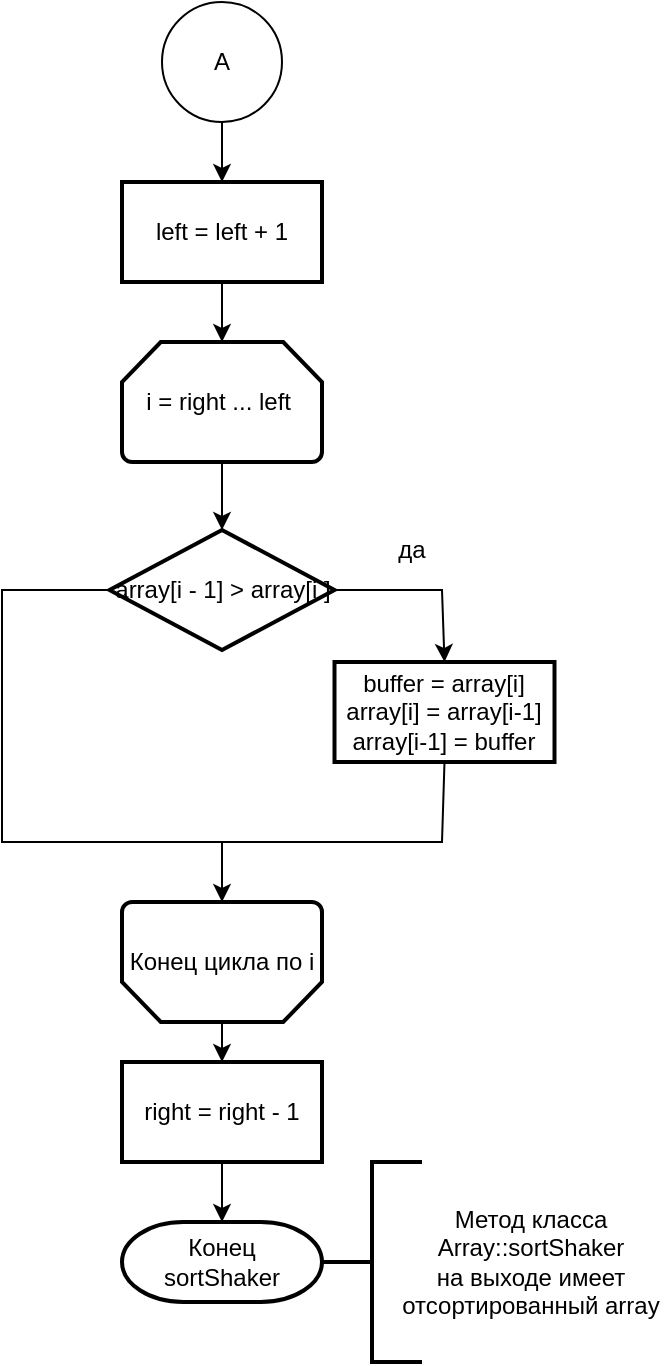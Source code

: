 <mxfile>
    <diagram id="RNv6zCd6kQdubW7TUbV0" name="Страница 1">
        <mxGraphModel dx="622" dy="631" grid="1" gridSize="10" guides="1" tooltips="1" connect="1" arrows="1" fold="1" page="1" pageScale="1" pageWidth="827" pageHeight="1169" math="0" shadow="0">
            <root>
                <mxCell id="0"/>
                <mxCell id="1" parent="0"/>
                <mxCell id="2" value="i = right ... left&amp;nbsp;" style="strokeWidth=2;html=1;shape=mxgraph.flowchart.loop_limit;whiteSpace=wrap;" parent="1" vertex="1">
                    <mxGeometry x="140" y="360" width="100" height="60" as="geometry"/>
                </mxCell>
                <mxCell id="3" value="Конец цикла по i" style="strokeWidth=2;html=1;shape=mxgraph.flowchart.loop_limit;whiteSpace=wrap;direction=west;fillColor=none;" parent="1" vertex="1">
                    <mxGeometry x="140" y="640" width="100" height="60" as="geometry"/>
                </mxCell>
                <mxCell id="4" value="array[i - 1] &amp;gt; array[i ]" style="strokeWidth=2;html=1;shape=mxgraph.flowchart.decision;whiteSpace=wrap;fillColor=none;" parent="1" vertex="1">
                    <mxGeometry x="133.75" y="454" width="112.5" height="60" as="geometry"/>
                </mxCell>
                <mxCell id="5" value="buffer = array[i]&lt;br&gt;array[i] = array[i-1]&lt;br&gt;array[i-1] = buffer&lt;span style=&quot;color: rgba(0 , 0 , 0 , 0) ; font-family: monospace ; font-size: 0px&quot;&gt;%3CmxGraphModel%3E%3Croot%3E%3CmxCell%20id%3D%220%22%2F%3E%3CmxCell%20id%3D%221%22%20parent%3D%220%22%2F%3E%3CmxCell%20id%3D%222%22%20value%3D%22buffer%20%3D%20array%5Bi%5D%26lt%3Bbr%26gt%3Barray%5Bi%5D%20%3D%20array%5Bj%5D%26lt%3Bbr%26gt%3Barray%5Bj%5D%20%3D%20buffer%22%20style%3D%22rounded%3D0%3BwhiteSpace%3Dwrap%3Bhtml%3D1%3BabsoluteArcSize%3D1%3BarcSize%3D14%3BstrokeWidth%3D2%3BfillColor%3Dnone%3B%22%20vertex%3D%221%22%20parent%3D%221%22%3E%3CmxGeometry%20x%3D%22250%22%20y%3D%22340%22%20width%3D%22100%22%20height%3D%2250%22%20as%3D%22geometry%22%2F%3E%3C%2FmxCell%3E%3C%2Froot%3E%3C%2FmxGraphModel%3E&lt;/span&gt;" style="rounded=0;whiteSpace=wrap;html=1;absoluteArcSize=1;arcSize=14;strokeWidth=2;fillColor=none;" parent="1" vertex="1">
                    <mxGeometry x="246.25" y="520" width="110" height="50" as="geometry"/>
                </mxCell>
                <mxCell id="6" value="" style="endArrow=classic;html=1;exitX=0.5;exitY=1;exitDx=0;exitDy=0;exitPerimeter=0;entryX=0.5;entryY=0;entryDx=0;entryDy=0;entryPerimeter=0;" parent="1" target="4" edge="1">
                    <mxGeometry width="50" height="50" relative="1" as="geometry">
                        <mxPoint x="190" y="420" as="sourcePoint"/>
                        <mxPoint x="270" y="260" as="targetPoint"/>
                    </mxGeometry>
                </mxCell>
                <mxCell id="7" value="" style="endArrow=classic;html=1;exitX=1;exitY=0.5;exitDx=0;exitDy=0;exitPerimeter=0;rounded=0;entryX=0.5;entryY=0;entryDx=0;entryDy=0;" parent="1" source="4" target="5" edge="1">
                    <mxGeometry width="50" height="50" relative="1" as="geometry">
                        <mxPoint x="220" y="584" as="sourcePoint"/>
                        <mxPoint x="300" y="490" as="targetPoint"/>
                        <Array as="points">
                            <mxPoint x="300" y="484"/>
                        </Array>
                    </mxGeometry>
                </mxCell>
                <mxCell id="8" value="" style="endArrow=none;html=1;exitX=0.5;exitY=1;exitDx=0;exitDy=0;rounded=0;endFill=0;" parent="1" source="5" edge="1">
                    <mxGeometry width="50" height="50" relative="1" as="geometry">
                        <mxPoint x="300" y="599" as="sourcePoint"/>
                        <mxPoint x="190" y="610" as="targetPoint"/>
                        <Array as="points">
                            <mxPoint x="300" y="610"/>
                        </Array>
                    </mxGeometry>
                </mxCell>
                <mxCell id="9" value="" style="endArrow=none;html=1;exitX=0;exitY=0.5;exitDx=0;exitDy=0;exitPerimeter=0;rounded=0;endFill=0;" parent="1" source="4" edge="1">
                    <mxGeometry width="50" height="50" relative="1" as="geometry">
                        <mxPoint x="220" y="684" as="sourcePoint"/>
                        <mxPoint x="190" y="610" as="targetPoint"/>
                        <Array as="points">
                            <mxPoint x="80" y="484"/>
                            <mxPoint x="80" y="610"/>
                        </Array>
                    </mxGeometry>
                </mxCell>
                <mxCell id="10" value="" style="endArrow=classic;html=1;entryX=0.5;entryY=1;entryDx=0;entryDy=0;entryPerimeter=0;" parent="1" edge="1">
                    <mxGeometry width="50" height="50" relative="1" as="geometry">
                        <mxPoint x="190" y="610" as="sourcePoint"/>
                        <mxPoint x="190" y="640" as="targetPoint"/>
                    </mxGeometry>
                </mxCell>
                <mxCell id="11" value="да&lt;br&gt;" style="text;html=1;strokeColor=none;fillColor=none;align=center;verticalAlign=middle;whiteSpace=wrap;rounded=0;" parent="1" vertex="1">
                    <mxGeometry x="265" y="454" width="40" height="20" as="geometry"/>
                </mxCell>
                <mxCell id="14" value="right = right - 1" style="rounded=0;whiteSpace=wrap;html=1;absoluteArcSize=1;arcSize=14;strokeWidth=2;fillColor=none;" parent="1" vertex="1">
                    <mxGeometry x="140" y="720" width="100" height="50" as="geometry"/>
                </mxCell>
                <mxCell id="15" value="" style="endArrow=classic;html=1;exitX=0.5;exitY=0;exitDx=0;exitDy=0;exitPerimeter=0;" parent="1" source="3" edge="1">
                    <mxGeometry width="50" height="50" relative="1" as="geometry">
                        <mxPoint x="220" y="780" as="sourcePoint"/>
                        <mxPoint x="190" y="720" as="targetPoint"/>
                    </mxGeometry>
                </mxCell>
                <mxCell id="16" value="Конец &lt;br&gt;sortShaker" style="strokeWidth=2;html=1;shape=mxgraph.flowchart.terminator;whiteSpace=wrap;" parent="1" vertex="1">
                    <mxGeometry x="140" y="800" width="100" height="40" as="geometry"/>
                </mxCell>
                <mxCell id="17" value="" style="endArrow=classic;html=1;entryX=0.5;entryY=0;entryDx=0;entryDy=0;entryPerimeter=0;exitX=0.5;exitY=1;exitDx=0;exitDy=0;" parent="1" target="16" edge="1" source="14">
                    <mxGeometry width="50" height="50" relative="1" as="geometry">
                        <mxPoint x="190" y="850" as="sourcePoint"/>
                        <mxPoint x="190" y="740" as="targetPoint"/>
                    </mxGeometry>
                </mxCell>
                <mxCell id="18" value="" style="strokeWidth=2;html=1;shape=mxgraph.flowchart.annotation_2;align=left;labelPosition=right;pointerEvents=1;rounded=0;fillColor=none;" parent="1" vertex="1">
                    <mxGeometry x="240" y="770" width="50" height="100" as="geometry"/>
                </mxCell>
                <mxCell id="19" value="&lt;span&gt;Метод класса &lt;br&gt;Array::sortShaker&lt;br&gt;на выходе имеет &lt;br&gt;отсортированный array&lt;br&gt;&lt;/span&gt;" style="text;html=1;align=center;verticalAlign=middle;resizable=0;points=[];autosize=1;strokeColor=none;" parent="1" vertex="1">
                    <mxGeometry x="274" y="790" width="140" height="60" as="geometry"/>
                </mxCell>
                <mxCell id="23" value="" style="edgeStyle=orthogonalEdgeStyle;rounded=0;orthogonalLoop=1;jettySize=auto;html=1;" edge="1" parent="1" source="20" target="2">
                    <mxGeometry relative="1" as="geometry"/>
                </mxCell>
                <mxCell id="20" value="left = left + 1" style="rounded=0;whiteSpace=wrap;html=1;absoluteArcSize=1;arcSize=14;strokeWidth=2;fillColor=none;" vertex="1" parent="1">
                    <mxGeometry x="140" y="280" width="100" height="50" as="geometry"/>
                </mxCell>
                <mxCell id="22" value="" style="edgeStyle=orthogonalEdgeStyle;rounded=0;orthogonalLoop=1;jettySize=auto;html=1;" edge="1" parent="1" source="21" target="20">
                    <mxGeometry relative="1" as="geometry"/>
                </mxCell>
                <mxCell id="21" value="A" style="ellipse;whiteSpace=wrap;html=1;aspect=fixed;" vertex="1" parent="1">
                    <mxGeometry x="160" y="190" width="60" height="60" as="geometry"/>
                </mxCell>
            </root>
        </mxGraphModel>
    </diagram>
</mxfile>